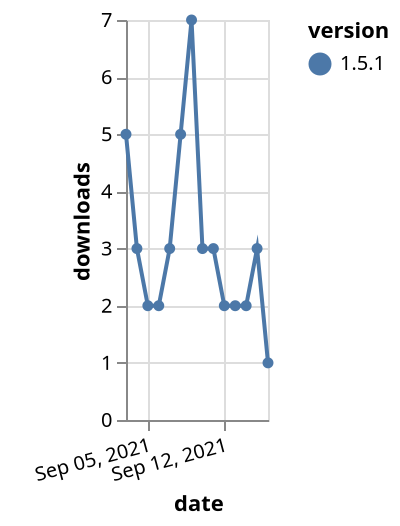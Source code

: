{"$schema": "https://vega.github.io/schema/vega-lite/v5.json", "description": "A simple bar chart with embedded data.", "data": {"values": [{"date": "2021-09-03", "total": 6247, "delta": 5, "version": "1.5.1"}, {"date": "2021-09-04", "total": 6250, "delta": 3, "version": "1.5.1"}, {"date": "2021-09-05", "total": 6252, "delta": 2, "version": "1.5.1"}, {"date": "2021-09-06", "total": 6254, "delta": 2, "version": "1.5.1"}, {"date": "2021-09-07", "total": 6257, "delta": 3, "version": "1.5.1"}, {"date": "2021-09-08", "total": 6262, "delta": 5, "version": "1.5.1"}, {"date": "2021-09-09", "total": 6269, "delta": 7, "version": "1.5.1"}, {"date": "2021-09-10", "total": 6272, "delta": 3, "version": "1.5.1"}, {"date": "2021-09-11", "total": 6275, "delta": 3, "version": "1.5.1"}, {"date": "2021-09-12", "total": 6277, "delta": 2, "version": "1.5.1"}, {"date": "2021-09-13", "total": 6279, "delta": 2, "version": "1.5.1"}, {"date": "2021-09-14", "total": 6281, "delta": 2, "version": "1.5.1"}, {"date": "2021-09-15", "total": 6284, "delta": 3, "version": "1.5.1"}, {"date": "2021-09-16", "total": 6285, "delta": 1, "version": "1.5.1"}]}, "width": "container", "mark": {"type": "line", "point": {"filled": true}}, "encoding": {"x": {"field": "date", "type": "temporal", "timeUnit": "yearmonthdate", "title": "date", "axis": {"labelAngle": -15}}, "y": {"field": "delta", "type": "quantitative", "title": "downloads"}, "color": {"field": "version", "type": "nominal"}, "tooltip": {"field": "delta"}}}